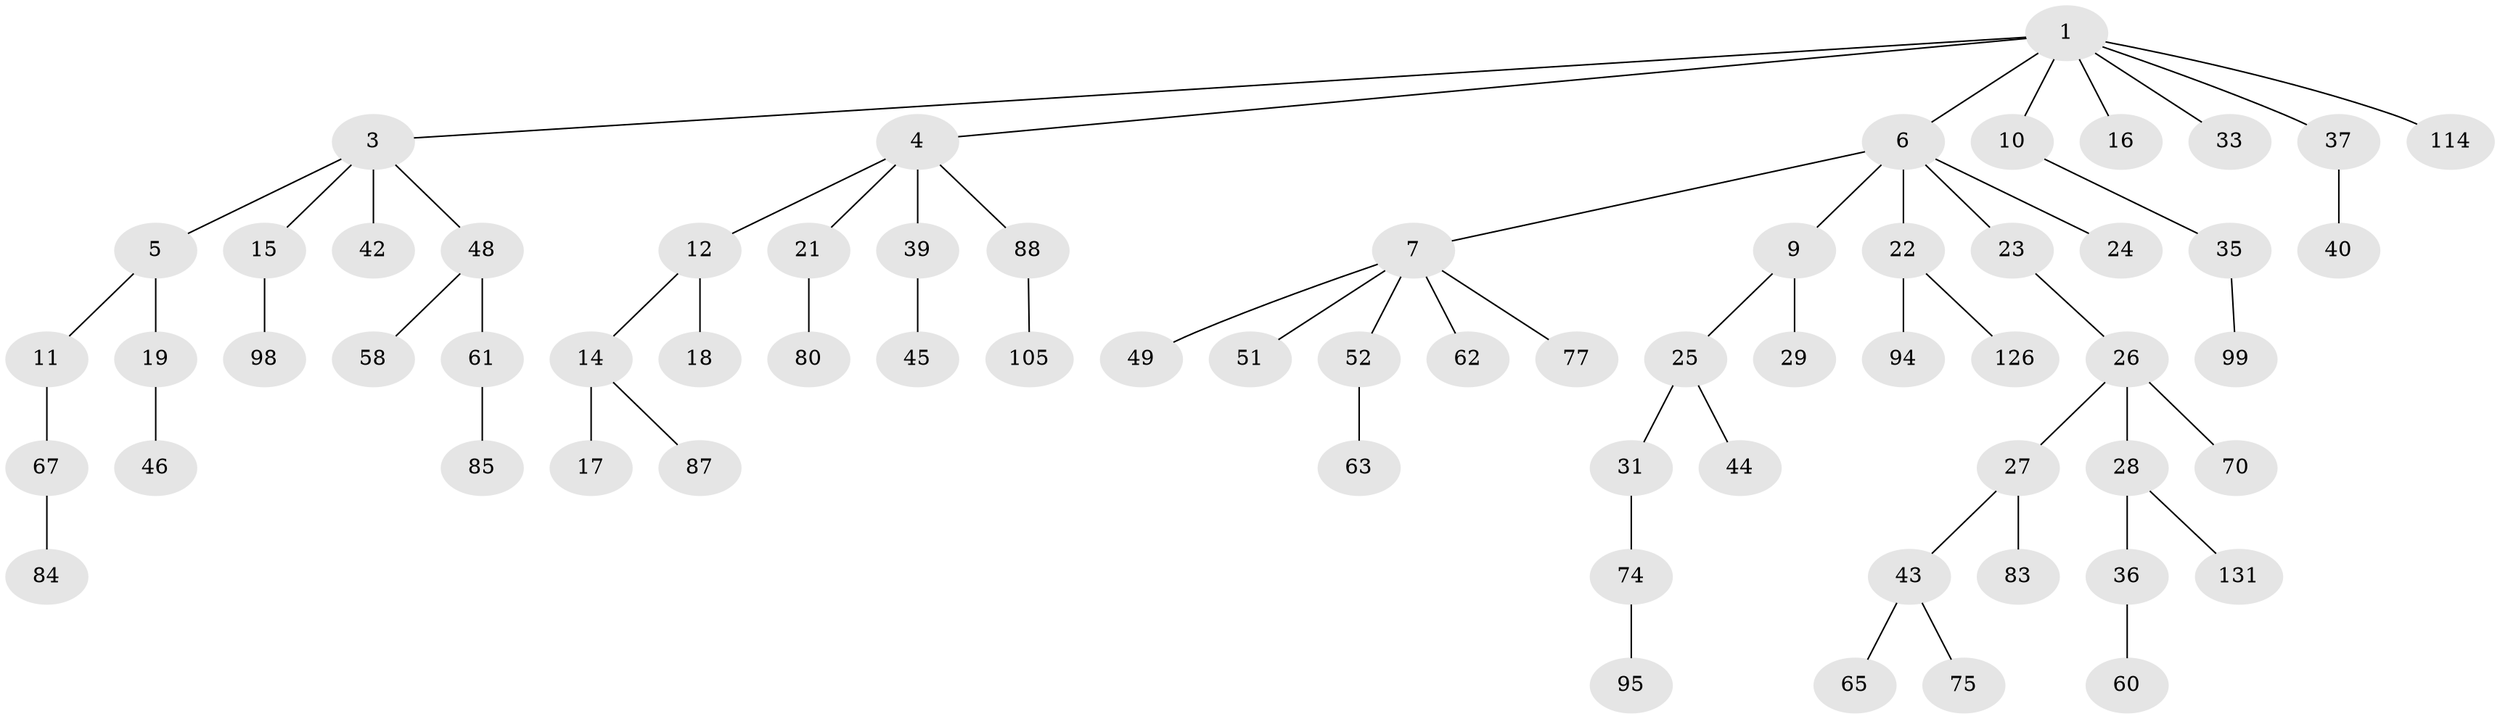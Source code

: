 // original degree distribution, {5: 0.03759398496240601, 6: 0.007518796992481203, 4: 0.06766917293233082, 7: 0.007518796992481203, 3: 0.10526315789473684, 2: 0.3383458646616541, 1: 0.43609022556390975}
// Generated by graph-tools (version 1.1) at 2025/15/03/09/25 04:15:31]
// undirected, 66 vertices, 65 edges
graph export_dot {
graph [start="1"]
  node [color=gray90,style=filled];
  1 [super="+2"];
  3 [super="+13"];
  4 [super="+97+68+38+8"];
  5 [super="+86"];
  6 [super="+76+20"];
  7 [super="+47"];
  9;
  10 [super="+30"];
  11 [super="+34+54"];
  12 [super="+119"];
  14;
  15 [super="+69"];
  16 [super="+56"];
  17 [super="+120+109"];
  18 [super="+41"];
  19;
  21;
  22 [super="+32+79+71"];
  23;
  24;
  25 [super="+113"];
  26;
  27;
  28;
  29;
  31;
  33;
  35 [super="+57"];
  36;
  37 [super="+66+110"];
  39 [super="+90+133+102"];
  40;
  42 [super="+59"];
  43;
  44 [super="+82"];
  45 [super="+124"];
  46 [super="+53"];
  48 [super="+50"];
  49 [super="+104+100"];
  51 [super="+96"];
  52 [super="+55"];
  58 [super="+81+116"];
  60;
  61 [super="+117"];
  62 [super="+92"];
  63;
  65 [super="+118"];
  67;
  70;
  74;
  75;
  77;
  80;
  83;
  84 [super="+89"];
  85 [super="+106"];
  87 [super="+101"];
  88;
  94;
  95;
  98;
  99;
  105;
  114 [super="+129"];
  126;
  131;
  1 -- 4;
  1 -- 6;
  1 -- 10;
  1 -- 114;
  1 -- 16;
  1 -- 33;
  1 -- 3;
  1 -- 37;
  3 -- 5;
  3 -- 15;
  3 -- 42;
  3 -- 48;
  4 -- 21;
  4 -- 88;
  4 -- 39;
  4 -- 12;
  5 -- 11;
  5 -- 19;
  6 -- 7;
  6 -- 9;
  6 -- 22;
  6 -- 23;
  6 -- 24;
  7 -- 52;
  7 -- 62;
  7 -- 49;
  7 -- 51;
  7 -- 77;
  9 -- 25;
  9 -- 29;
  10 -- 35;
  11 -- 67;
  12 -- 14;
  12 -- 18;
  14 -- 17;
  14 -- 87;
  15 -- 98;
  19 -- 46;
  21 -- 80;
  22 -- 94;
  22 -- 126;
  23 -- 26;
  25 -- 31;
  25 -- 44;
  26 -- 27;
  26 -- 28;
  26 -- 70;
  27 -- 43;
  27 -- 83;
  28 -- 36;
  28 -- 131;
  31 -- 74;
  35 -- 99;
  36 -- 60;
  37 -- 40;
  39 -- 45;
  43 -- 65;
  43 -- 75;
  48 -- 58;
  48 -- 61;
  52 -- 63;
  61 -- 85;
  67 -- 84;
  74 -- 95;
  88 -- 105;
}
